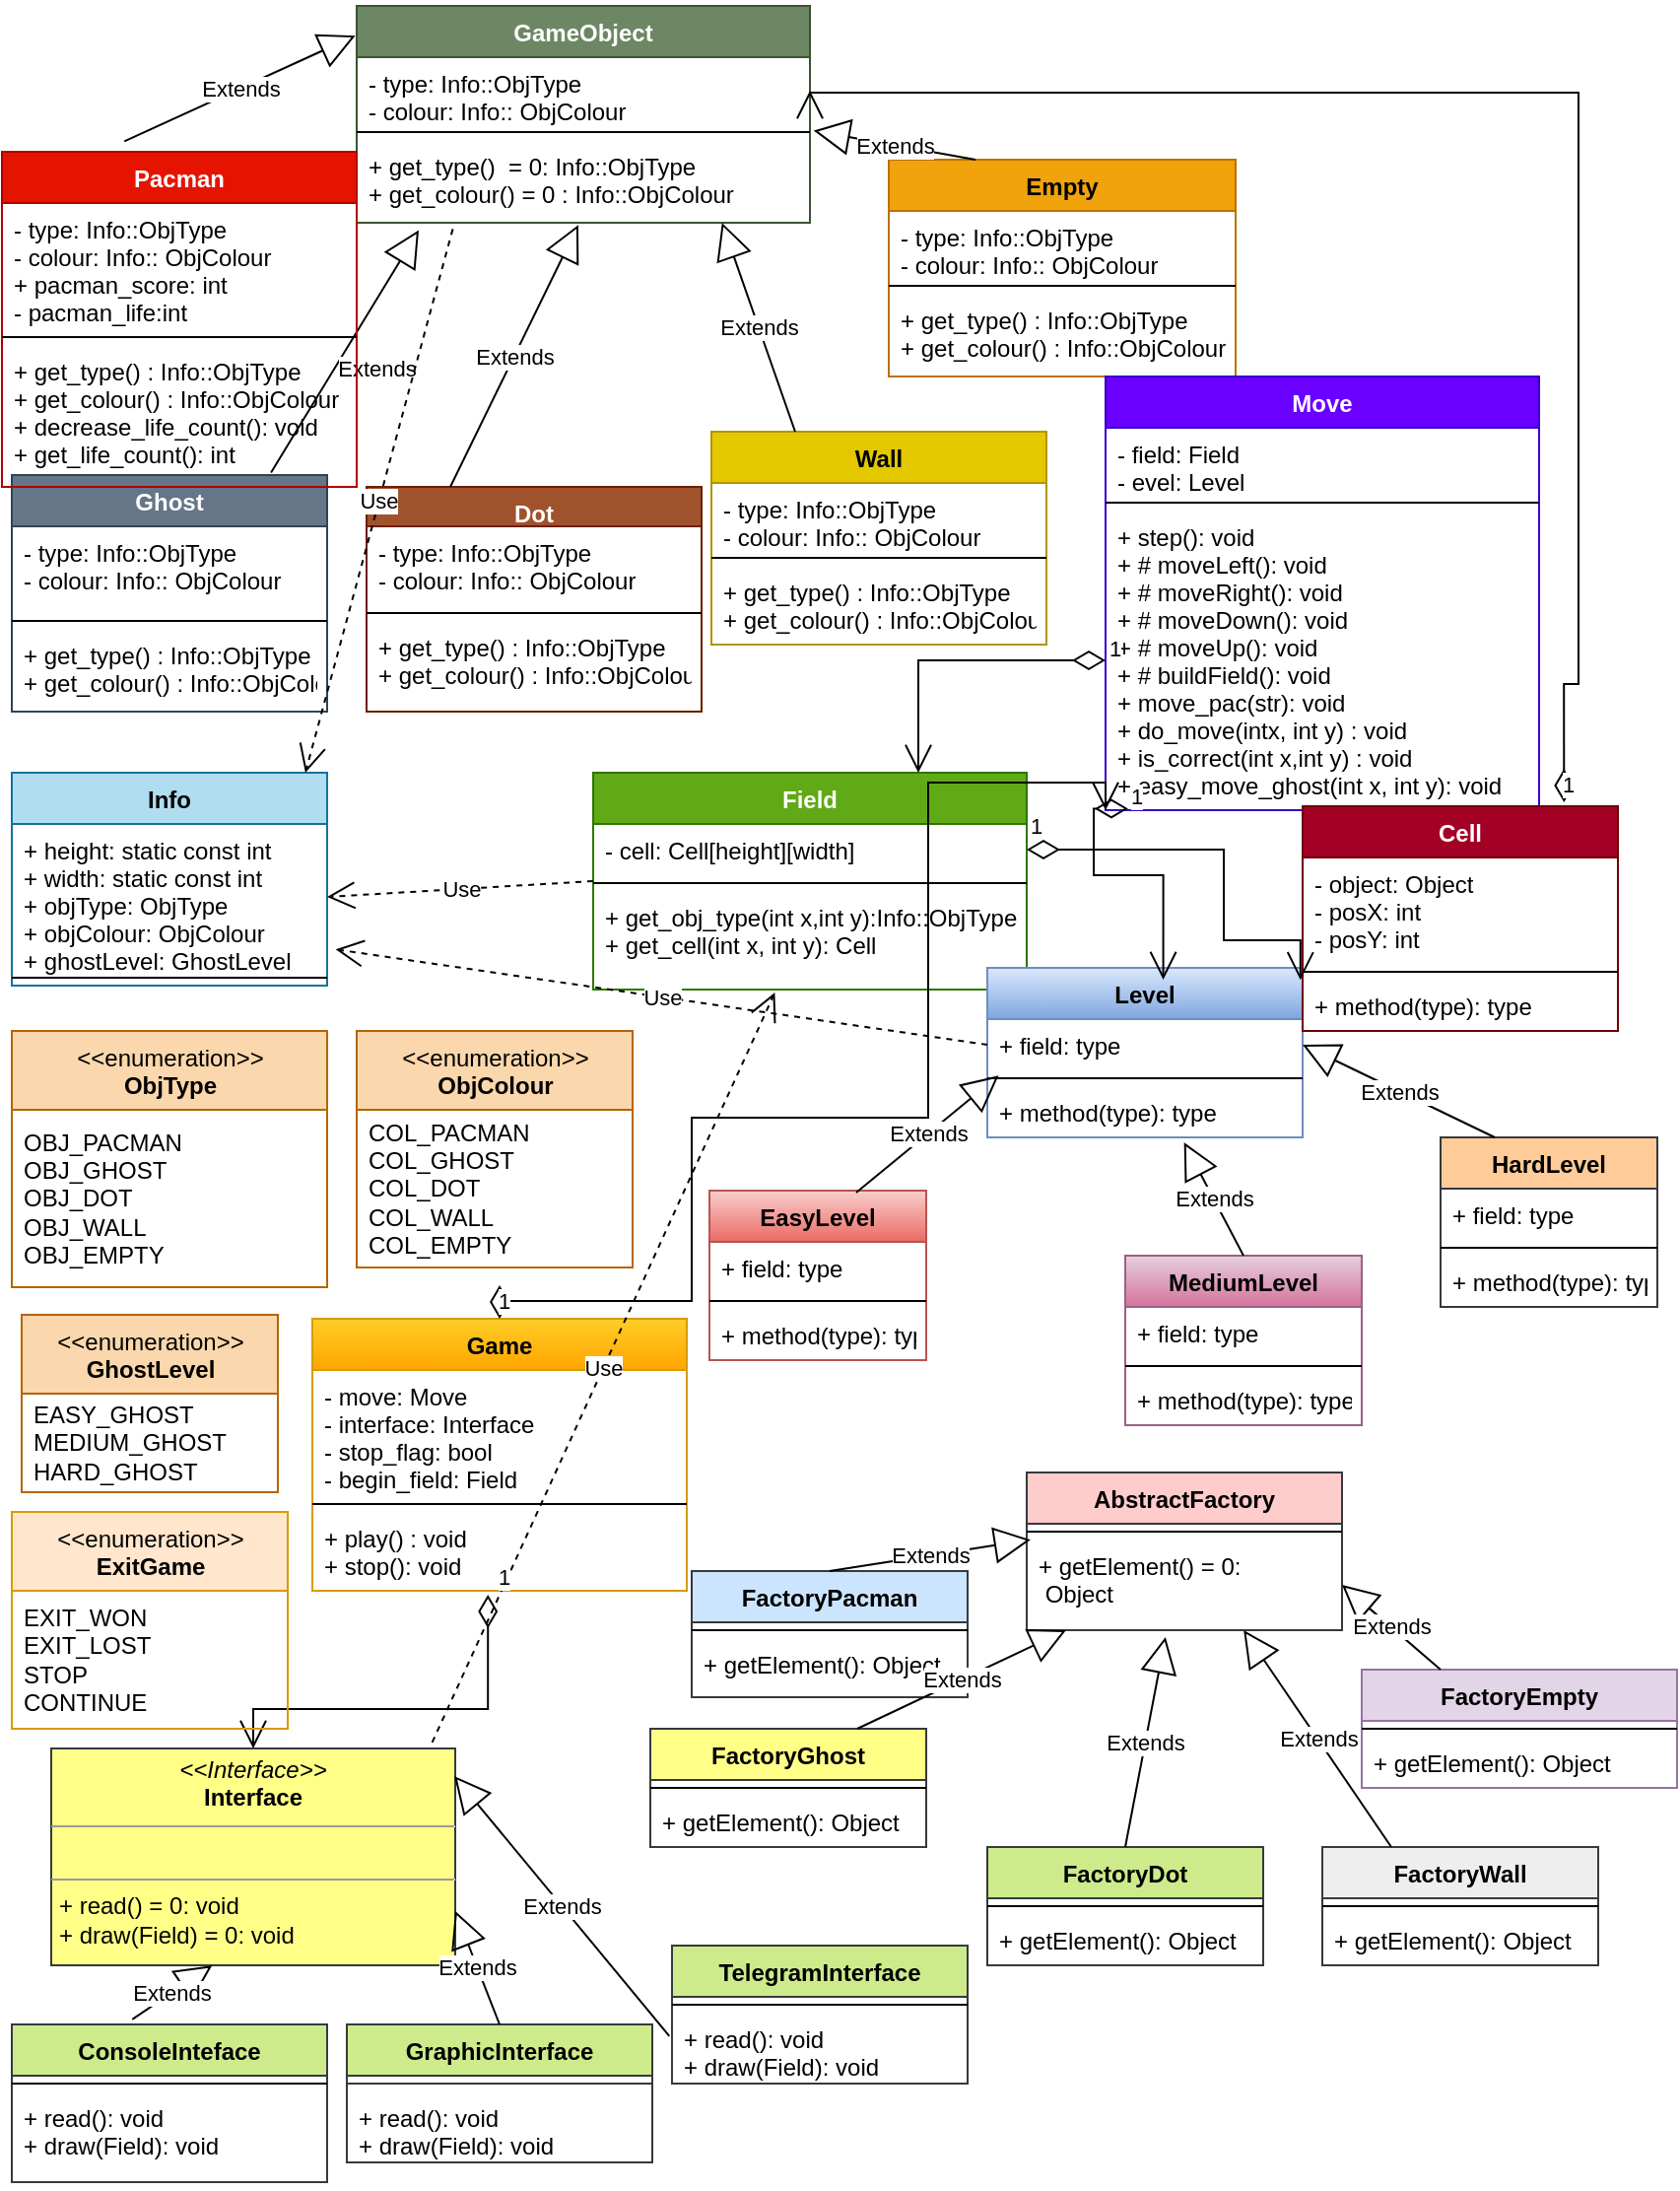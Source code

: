 <mxfile version="17.1.3" type="github">
  <diagram id="C5RBs43oDa-KdzZeNtuy" name="Page-1">
    <mxGraphModel dx="1153" dy="608" grid="1" gridSize="10" guides="1" tooltips="1" connect="1" arrows="1" fold="1" page="1" pageScale="1" pageWidth="827" pageHeight="1169" math="0" shadow="0">
      <root>
        <mxCell id="WIyWlLk6GJQsqaUBKTNV-0" />
        <mxCell id="WIyWlLk6GJQsqaUBKTNV-1" parent="WIyWlLk6GJQsqaUBKTNV-0" />
        <mxCell id="kcvEA24CebEOUI8K_3z3-49" value="GameObject" style="swimlane;fontStyle=1;align=center;verticalAlign=top;childLayout=stackLayout;horizontal=1;startSize=26;horizontalStack=0;resizeParent=1;resizeParentMax=0;resizeLast=0;collapsible=1;marginBottom=0;fillColor=#6d8764;fontColor=#ffffff;strokeColor=#3A5431;" vertex="1" parent="WIyWlLk6GJQsqaUBKTNV-1">
          <mxGeometry x="190" y="36" width="230" height="110" as="geometry" />
        </mxCell>
        <mxCell id="kcvEA24CebEOUI8K_3z3-50" value="- type: Info::ObjType&#xa;- colour: Info:: ObjColour" style="text;strokeColor=none;fillColor=none;align=left;verticalAlign=top;spacingLeft=4;spacingRight=4;overflow=hidden;rotatable=0;points=[[0,0.5],[1,0.5]];portConstraint=eastwest;" vertex="1" parent="kcvEA24CebEOUI8K_3z3-49">
          <mxGeometry y="26" width="230" height="34" as="geometry" />
        </mxCell>
        <mxCell id="kcvEA24CebEOUI8K_3z3-51" value="" style="line;strokeWidth=1;fillColor=none;align=left;verticalAlign=middle;spacingTop=-1;spacingLeft=3;spacingRight=3;rotatable=0;labelPosition=right;points=[];portConstraint=eastwest;" vertex="1" parent="kcvEA24CebEOUI8K_3z3-49">
          <mxGeometry y="60" width="230" height="8" as="geometry" />
        </mxCell>
        <mxCell id="kcvEA24CebEOUI8K_3z3-52" value="+ get_type()  = 0: Info::ObjType&#xa;+ get_colour() = 0 : Info::ObjColour" style="text;strokeColor=none;fillColor=none;align=left;verticalAlign=top;spacingLeft=4;spacingRight=4;overflow=hidden;rotatable=0;points=[[0,0.5],[1,0.5]];portConstraint=eastwest;" vertex="1" parent="kcvEA24CebEOUI8K_3z3-49">
          <mxGeometry y="68" width="230" height="42" as="geometry" />
        </mxCell>
        <mxCell id="kcvEA24CebEOUI8K_3z3-53" value="Ghost" style="swimlane;fontStyle=1;align=center;verticalAlign=top;childLayout=stackLayout;horizontal=1;startSize=26;horizontalStack=0;resizeParent=1;resizeParentMax=0;resizeLast=0;collapsible=1;marginBottom=0;fillColor=#647687;fontColor=#ffffff;strokeColor=#314354;" vertex="1" parent="WIyWlLk6GJQsqaUBKTNV-1">
          <mxGeometry x="15" y="274" width="160" height="120" as="geometry" />
        </mxCell>
        <mxCell id="kcvEA24CebEOUI8K_3z3-54" value="- type: Info::ObjType&#xa;- colour: Info:: ObjColour" style="text;strokeColor=none;fillColor=none;align=left;verticalAlign=top;spacingLeft=4;spacingRight=4;overflow=hidden;rotatable=0;points=[[0,0.5],[1,0.5]];portConstraint=eastwest;" vertex="1" parent="kcvEA24CebEOUI8K_3z3-53">
          <mxGeometry y="26" width="160" height="44" as="geometry" />
        </mxCell>
        <mxCell id="kcvEA24CebEOUI8K_3z3-55" value="" style="line;strokeWidth=1;fillColor=none;align=left;verticalAlign=middle;spacingTop=-1;spacingLeft=3;spacingRight=3;rotatable=0;labelPosition=right;points=[];portConstraint=eastwest;" vertex="1" parent="kcvEA24CebEOUI8K_3z3-53">
          <mxGeometry y="70" width="160" height="8" as="geometry" />
        </mxCell>
        <mxCell id="kcvEA24CebEOUI8K_3z3-56" value="+ get_type() : Info::ObjType&#xa;+ get_colour() : Info::ObjColour" style="text;strokeColor=none;fillColor=none;align=left;verticalAlign=top;spacingLeft=4;spacingRight=4;overflow=hidden;rotatable=0;points=[[0,0.5],[1,0.5]];portConstraint=eastwest;" vertex="1" parent="kcvEA24CebEOUI8K_3z3-53">
          <mxGeometry y="78" width="160" height="42" as="geometry" />
        </mxCell>
        <mxCell id="kcvEA24CebEOUI8K_3z3-57" value="Dot" style="swimlane;fontStyle=1;align=center;verticalAlign=top;childLayout=stackLayout;horizontal=1;startSize=20;horizontalStack=0;resizeParent=1;resizeParentMax=0;resizeLast=0;collapsible=1;marginBottom=0;fillColor=#a0522d;fontColor=#ffffff;strokeColor=#6D1F00;" vertex="1" parent="WIyWlLk6GJQsqaUBKTNV-1">
          <mxGeometry x="195" y="280" width="170" height="114" as="geometry" />
        </mxCell>
        <mxCell id="kcvEA24CebEOUI8K_3z3-58" value="- type: Info::ObjType&#xa;- colour: Info:: ObjColour" style="text;strokeColor=none;fillColor=none;align=left;verticalAlign=top;spacingLeft=4;spacingRight=4;overflow=hidden;rotatable=0;points=[[0,0.5],[1,0.5]];portConstraint=eastwest;" vertex="1" parent="kcvEA24CebEOUI8K_3z3-57">
          <mxGeometry y="20" width="170" height="40" as="geometry" />
        </mxCell>
        <mxCell id="kcvEA24CebEOUI8K_3z3-59" value="" style="line;strokeWidth=1;fillColor=none;align=left;verticalAlign=middle;spacingTop=-1;spacingLeft=3;spacingRight=3;rotatable=0;labelPosition=right;points=[];portConstraint=eastwest;" vertex="1" parent="kcvEA24CebEOUI8K_3z3-57">
          <mxGeometry y="60" width="170" height="8" as="geometry" />
        </mxCell>
        <mxCell id="kcvEA24CebEOUI8K_3z3-60" value="+ get_type() : Info::ObjType&#xa;+ get_colour() : Info::ObjColour" style="text;strokeColor=none;fillColor=none;align=left;verticalAlign=top;spacingLeft=4;spacingRight=4;overflow=hidden;rotatable=0;points=[[0,0.5],[1,0.5]];portConstraint=eastwest;" vertex="1" parent="kcvEA24CebEOUI8K_3z3-57">
          <mxGeometry y="68" width="170" height="46" as="geometry" />
        </mxCell>
        <mxCell id="kcvEA24CebEOUI8K_3z3-61" value="Wall" style="swimlane;fontStyle=1;align=center;verticalAlign=top;childLayout=stackLayout;horizontal=1;startSize=26;horizontalStack=0;resizeParent=1;resizeParentMax=0;resizeLast=0;collapsible=1;marginBottom=0;fillColor=#e3c800;fontColor=#000000;strokeColor=#B09500;" vertex="1" parent="WIyWlLk6GJQsqaUBKTNV-1">
          <mxGeometry x="370" y="252" width="170" height="108" as="geometry" />
        </mxCell>
        <mxCell id="kcvEA24CebEOUI8K_3z3-62" value="- type: Info::ObjType&#xa;- colour: Info:: ObjColour" style="text;strokeColor=none;fillColor=none;align=left;verticalAlign=top;spacingLeft=4;spacingRight=4;overflow=hidden;rotatable=0;points=[[0,0.5],[1,0.5]];portConstraint=eastwest;" vertex="1" parent="kcvEA24CebEOUI8K_3z3-61">
          <mxGeometry y="26" width="170" height="34" as="geometry" />
        </mxCell>
        <mxCell id="kcvEA24CebEOUI8K_3z3-63" value="" style="line;strokeWidth=1;fillColor=none;align=left;verticalAlign=middle;spacingTop=-1;spacingLeft=3;spacingRight=3;rotatable=0;labelPosition=right;points=[];portConstraint=eastwest;" vertex="1" parent="kcvEA24CebEOUI8K_3z3-61">
          <mxGeometry y="60" width="170" height="8" as="geometry" />
        </mxCell>
        <mxCell id="kcvEA24CebEOUI8K_3z3-64" value="+ get_type() : Info::ObjType&#xa;+ get_colour() : Info::ObjColour" style="text;strokeColor=none;fillColor=none;align=left;verticalAlign=top;spacingLeft=4;spacingRight=4;overflow=hidden;rotatable=0;points=[[0,0.5],[1,0.5]];portConstraint=eastwest;" vertex="1" parent="kcvEA24CebEOUI8K_3z3-61">
          <mxGeometry y="68" width="170" height="40" as="geometry" />
        </mxCell>
        <mxCell id="kcvEA24CebEOUI8K_3z3-65" value="Empty" style="swimlane;fontStyle=1;align=center;verticalAlign=top;childLayout=stackLayout;horizontal=1;startSize=26;horizontalStack=0;resizeParent=1;resizeParentMax=0;resizeLast=0;collapsible=1;marginBottom=0;fillColor=#f0a30a;fontColor=#000000;strokeColor=#BD7000;" vertex="1" parent="WIyWlLk6GJQsqaUBKTNV-1">
          <mxGeometry x="460" y="114" width="176" height="110" as="geometry" />
        </mxCell>
        <mxCell id="kcvEA24CebEOUI8K_3z3-66" value="- type: Info::ObjType&#xa;- colour: Info:: ObjColour" style="text;strokeColor=none;fillColor=none;align=left;verticalAlign=top;spacingLeft=4;spacingRight=4;overflow=hidden;rotatable=0;points=[[0,0.5],[1,0.5]];portConstraint=eastwest;" vertex="1" parent="kcvEA24CebEOUI8K_3z3-65">
          <mxGeometry y="26" width="176" height="34" as="geometry" />
        </mxCell>
        <mxCell id="kcvEA24CebEOUI8K_3z3-67" value="" style="line;strokeWidth=1;fillColor=none;align=left;verticalAlign=middle;spacingTop=-1;spacingLeft=3;spacingRight=3;rotatable=0;labelPosition=right;points=[];portConstraint=eastwest;" vertex="1" parent="kcvEA24CebEOUI8K_3z3-65">
          <mxGeometry y="60" width="176" height="8" as="geometry" />
        </mxCell>
        <mxCell id="kcvEA24CebEOUI8K_3z3-68" value="+ get_type() : Info::ObjType&#xa;+ get_colour() : Info::ObjColour" style="text;strokeColor=none;fillColor=none;align=left;verticalAlign=top;spacingLeft=4;spacingRight=4;overflow=hidden;rotatable=0;points=[[0,0.5],[1,0.5]];portConstraint=eastwest;" vertex="1" parent="kcvEA24CebEOUI8K_3z3-65">
          <mxGeometry y="68" width="176" height="42" as="geometry" />
        </mxCell>
        <mxCell id="kcvEA24CebEOUI8K_3z3-73" value="Game" style="swimlane;fontStyle=1;align=center;verticalAlign=top;childLayout=stackLayout;horizontal=1;startSize=26;horizontalStack=0;resizeParent=1;resizeParentMax=0;resizeLast=0;collapsible=1;marginBottom=0;fillColor=#ffcd28;gradientColor=#ffa500;strokeColor=#d79b00;" vertex="1" parent="WIyWlLk6GJQsqaUBKTNV-1">
          <mxGeometry x="167.5" y="702" width="190" height="138" as="geometry" />
        </mxCell>
        <mxCell id="kcvEA24CebEOUI8K_3z3-74" value="- move: Move&#xa;- interface: Interface&#xa;- stop_flag: bool&#xa;- begin_field: Field" style="text;strokeColor=none;fillColor=none;align=left;verticalAlign=top;spacingLeft=4;spacingRight=4;overflow=hidden;rotatable=0;points=[[0,0.5],[1,0.5]];portConstraint=eastwest;" vertex="1" parent="kcvEA24CebEOUI8K_3z3-73">
          <mxGeometry y="26" width="190" height="64" as="geometry" />
        </mxCell>
        <mxCell id="kcvEA24CebEOUI8K_3z3-75" value="" style="line;strokeWidth=1;fillColor=none;align=left;verticalAlign=middle;spacingTop=-1;spacingLeft=3;spacingRight=3;rotatable=0;labelPosition=right;points=[];portConstraint=eastwest;" vertex="1" parent="kcvEA24CebEOUI8K_3z3-73">
          <mxGeometry y="90" width="190" height="8" as="geometry" />
        </mxCell>
        <mxCell id="kcvEA24CebEOUI8K_3z3-76" value="+ play() : void&#xa;+ stop(): void" style="text;strokeColor=none;fillColor=none;align=left;verticalAlign=top;spacingLeft=4;spacingRight=4;overflow=hidden;rotatable=0;points=[[0,0.5],[1,0.5]];portConstraint=eastwest;" vertex="1" parent="kcvEA24CebEOUI8K_3z3-73">
          <mxGeometry y="98" width="190" height="40" as="geometry" />
        </mxCell>
        <mxCell id="kcvEA24CebEOUI8K_3z3-77" value="Move" style="swimlane;fontStyle=1;align=center;verticalAlign=top;childLayout=stackLayout;horizontal=1;startSize=26;horizontalStack=0;resizeParent=1;resizeParentMax=0;resizeLast=0;collapsible=1;marginBottom=0;fillColor=#6a00ff;fontColor=#ffffff;strokeColor=#3700CC;" vertex="1" parent="WIyWlLk6GJQsqaUBKTNV-1">
          <mxGeometry x="570" y="224" width="220" height="220" as="geometry" />
        </mxCell>
        <mxCell id="kcvEA24CebEOUI8K_3z3-78" value="- field: Field&#xa;- evel: Level" style="text;strokeColor=none;fillColor=none;align=left;verticalAlign=top;spacingLeft=4;spacingRight=4;overflow=hidden;rotatable=0;points=[[0,0.5],[1,0.5]];portConstraint=eastwest;" vertex="1" parent="kcvEA24CebEOUI8K_3z3-77">
          <mxGeometry y="26" width="220" height="34" as="geometry" />
        </mxCell>
        <mxCell id="kcvEA24CebEOUI8K_3z3-79" value="" style="line;strokeWidth=1;fillColor=none;align=left;verticalAlign=middle;spacingTop=-1;spacingLeft=3;spacingRight=3;rotatable=0;labelPosition=right;points=[];portConstraint=eastwest;" vertex="1" parent="kcvEA24CebEOUI8K_3z3-77">
          <mxGeometry y="60" width="220" height="8" as="geometry" />
        </mxCell>
        <mxCell id="kcvEA24CebEOUI8K_3z3-80" value="+ step(): void&#xa;+ # moveLeft(): void&#xa;+ # moveRight(): void&#xa;+ # moveDown(): void&#xa;+ # moveUp(): void&#xa;+ # buildField(): void&#xa;+ move_pac(str): void&#xa;+ do_move(intx, int y) : void&#xa;+ is_correct(int x,int y) : void&#xa;+ easy_move_ghost(int x, int y): void" style="text;strokeColor=none;fillColor=none;align=left;verticalAlign=top;spacingLeft=4;spacingRight=4;overflow=hidden;rotatable=0;points=[[0,0.5],[1,0.5]];portConstraint=eastwest;" vertex="1" parent="kcvEA24CebEOUI8K_3z3-77">
          <mxGeometry y="68" width="220" height="152" as="geometry" />
        </mxCell>
        <mxCell id="kcvEA24CebEOUI8K_3z3-81" value="Field" style="swimlane;fontStyle=1;align=center;verticalAlign=top;childLayout=stackLayout;horizontal=1;startSize=26;horizontalStack=0;resizeParent=1;resizeParentMax=0;resizeLast=0;collapsible=1;marginBottom=0;fillColor=#60a917;strokeColor=#2D7600;fontColor=#ffffff;" vertex="1" parent="WIyWlLk6GJQsqaUBKTNV-1">
          <mxGeometry x="310" y="425" width="220" height="110" as="geometry" />
        </mxCell>
        <mxCell id="kcvEA24CebEOUI8K_3z3-82" value="- cell: Cell[height][width]" style="text;strokeColor=none;fillColor=none;align=left;verticalAlign=top;spacingLeft=4;spacingRight=4;overflow=hidden;rotatable=0;points=[[0,0.5],[1,0.5]];portConstraint=eastwest;" vertex="1" parent="kcvEA24CebEOUI8K_3z3-81">
          <mxGeometry y="26" width="220" height="26" as="geometry" />
        </mxCell>
        <mxCell id="kcvEA24CebEOUI8K_3z3-83" value="" style="line;strokeWidth=1;fillColor=none;align=left;verticalAlign=middle;spacingTop=-1;spacingLeft=3;spacingRight=3;rotatable=0;labelPosition=right;points=[];portConstraint=eastwest;" vertex="1" parent="kcvEA24CebEOUI8K_3z3-81">
          <mxGeometry y="52" width="220" height="8" as="geometry" />
        </mxCell>
        <mxCell id="kcvEA24CebEOUI8K_3z3-84" value="+ get_obj_type(int x,int y):Info::ObjType&#xa;+ get_cell(int x, int y): Cell" style="text;strokeColor=none;fillColor=none;align=left;verticalAlign=top;spacingLeft=4;spacingRight=4;overflow=hidden;rotatable=0;points=[[0,0.5],[1,0.5]];portConstraint=eastwest;" vertex="1" parent="kcvEA24CebEOUI8K_3z3-81">
          <mxGeometry y="60" width="220" height="50" as="geometry" />
        </mxCell>
        <mxCell id="kcvEA24CebEOUI8K_3z3-85" value="Level" style="swimlane;fontStyle=1;align=center;verticalAlign=top;childLayout=stackLayout;horizontal=1;startSize=26;horizontalStack=0;resizeParent=1;resizeParentMax=0;resizeLast=0;collapsible=1;marginBottom=0;fillColor=#dae8fc;gradientColor=#7ea6e0;strokeColor=#6c8ebf;" vertex="1" parent="WIyWlLk6GJQsqaUBKTNV-1">
          <mxGeometry x="510" y="524" width="160" height="86" as="geometry" />
        </mxCell>
        <mxCell id="kcvEA24CebEOUI8K_3z3-86" value="+ field: type" style="text;strokeColor=none;fillColor=none;align=left;verticalAlign=top;spacingLeft=4;spacingRight=4;overflow=hidden;rotatable=0;points=[[0,0.5],[1,0.5]];portConstraint=eastwest;" vertex="1" parent="kcvEA24CebEOUI8K_3z3-85">
          <mxGeometry y="26" width="160" height="26" as="geometry" />
        </mxCell>
        <mxCell id="kcvEA24CebEOUI8K_3z3-87" value="" style="line;strokeWidth=1;fillColor=none;align=left;verticalAlign=middle;spacingTop=-1;spacingLeft=3;spacingRight=3;rotatable=0;labelPosition=right;points=[];portConstraint=eastwest;" vertex="1" parent="kcvEA24CebEOUI8K_3z3-85">
          <mxGeometry y="52" width="160" height="8" as="geometry" />
        </mxCell>
        <mxCell id="kcvEA24CebEOUI8K_3z3-88" value="+ method(type): type" style="text;strokeColor=none;fillColor=none;align=left;verticalAlign=top;spacingLeft=4;spacingRight=4;overflow=hidden;rotatable=0;points=[[0,0.5],[1,0.5]];portConstraint=eastwest;" vertex="1" parent="kcvEA24CebEOUI8K_3z3-85">
          <mxGeometry y="60" width="160" height="26" as="geometry" />
        </mxCell>
        <mxCell id="kcvEA24CebEOUI8K_3z3-89" value="Cell" style="swimlane;fontStyle=1;align=center;verticalAlign=top;childLayout=stackLayout;horizontal=1;startSize=26;horizontalStack=0;resizeParent=1;resizeParentMax=0;resizeLast=0;collapsible=1;marginBottom=0;fillColor=#a20025;fontColor=#ffffff;strokeColor=#6F0000;" vertex="1" parent="WIyWlLk6GJQsqaUBKTNV-1">
          <mxGeometry x="670" y="442" width="160" height="114" as="geometry" />
        </mxCell>
        <mxCell id="kcvEA24CebEOUI8K_3z3-90" value="- object: Object&#xa;- posX: int&#xa;- posY: int" style="text;strokeColor=none;fillColor=none;align=left;verticalAlign=top;spacingLeft=4;spacingRight=4;overflow=hidden;rotatable=0;points=[[0,0.5],[1,0.5]];portConstraint=eastwest;" vertex="1" parent="kcvEA24CebEOUI8K_3z3-89">
          <mxGeometry y="26" width="160" height="54" as="geometry" />
        </mxCell>
        <mxCell id="kcvEA24CebEOUI8K_3z3-91" value="" style="line;strokeWidth=1;fillColor=none;align=left;verticalAlign=middle;spacingTop=-1;spacingLeft=3;spacingRight=3;rotatable=0;labelPosition=right;points=[];portConstraint=eastwest;" vertex="1" parent="kcvEA24CebEOUI8K_3z3-89">
          <mxGeometry y="80" width="160" height="8" as="geometry" />
        </mxCell>
        <mxCell id="kcvEA24CebEOUI8K_3z3-92" value="+ method(type): type" style="text;strokeColor=none;fillColor=none;align=left;verticalAlign=top;spacingLeft=4;spacingRight=4;overflow=hidden;rotatable=0;points=[[0,0.5],[1,0.5]];portConstraint=eastwest;" vertex="1" parent="kcvEA24CebEOUI8K_3z3-89">
          <mxGeometry y="88" width="160" height="26" as="geometry" />
        </mxCell>
        <mxCell id="kcvEA24CebEOUI8K_3z3-97" value="ConsoleInteface" style="swimlane;fontStyle=1;align=center;verticalAlign=top;childLayout=stackLayout;horizontal=1;startSize=26;horizontalStack=0;resizeParent=1;resizeParentMax=0;resizeLast=0;collapsible=1;marginBottom=0;fillColor=#cdeb8b;strokeColor=#36393d;" vertex="1" parent="WIyWlLk6GJQsqaUBKTNV-1">
          <mxGeometry x="15" y="1060" width="160" height="80" as="geometry" />
        </mxCell>
        <mxCell id="kcvEA24CebEOUI8K_3z3-99" value="" style="line;strokeWidth=1;fillColor=none;align=left;verticalAlign=middle;spacingTop=-1;spacingLeft=3;spacingRight=3;rotatable=0;labelPosition=right;points=[];portConstraint=eastwest;" vertex="1" parent="kcvEA24CebEOUI8K_3z3-97">
          <mxGeometry y="26" width="160" height="8" as="geometry" />
        </mxCell>
        <mxCell id="kcvEA24CebEOUI8K_3z3-100" value="+ read(): void&#xa;+ draw(Field): void" style="text;strokeColor=none;fillColor=none;align=left;verticalAlign=top;spacingLeft=4;spacingRight=4;overflow=hidden;rotatable=0;points=[[0,0.5],[1,0.5]];portConstraint=eastwest;" vertex="1" parent="kcvEA24CebEOUI8K_3z3-97">
          <mxGeometry y="34" width="160" height="46" as="geometry" />
        </mxCell>
        <mxCell id="kcvEA24CebEOUI8K_3z3-101" value="GraphicInterface" style="swimlane;fontStyle=1;align=center;verticalAlign=top;childLayout=stackLayout;horizontal=1;startSize=26;horizontalStack=0;resizeParent=1;resizeParentMax=0;resizeLast=0;collapsible=1;marginBottom=0;fillColor=#cdeb8b;strokeColor=#36393d;" vertex="1" parent="WIyWlLk6GJQsqaUBKTNV-1">
          <mxGeometry x="185" y="1060" width="155" height="70" as="geometry" />
        </mxCell>
        <mxCell id="kcvEA24CebEOUI8K_3z3-103" value="" style="line;strokeWidth=1;fillColor=#cdeb8b;align=left;verticalAlign=middle;spacingTop=-1;spacingLeft=3;spacingRight=3;rotatable=0;labelPosition=right;points=[];portConstraint=eastwest;strokeColor=#36393d;" vertex="1" parent="kcvEA24CebEOUI8K_3z3-101">
          <mxGeometry y="26" width="155" height="8" as="geometry" />
        </mxCell>
        <mxCell id="kcvEA24CebEOUI8K_3z3-104" value="+ read(): void&#xa;+ draw(Field): void" style="text;strokeColor=none;fillColor=none;align=left;verticalAlign=top;spacingLeft=4;spacingRight=4;overflow=hidden;rotatable=0;points=[[0,0.5],[1,0.5]];portConstraint=eastwest;" vertex="1" parent="kcvEA24CebEOUI8K_3z3-101">
          <mxGeometry y="34" width="155" height="36" as="geometry" />
        </mxCell>
        <mxCell id="kcvEA24CebEOUI8K_3z3-105" value="TelegramInterface&#xa;" style="swimlane;fontStyle=1;align=center;verticalAlign=top;childLayout=stackLayout;horizontal=1;startSize=26;horizontalStack=0;resizeParent=1;resizeParentMax=0;resizeLast=0;collapsible=1;marginBottom=0;fillColor=#cdeb8b;strokeColor=#36393d;" vertex="1" parent="WIyWlLk6GJQsqaUBKTNV-1">
          <mxGeometry x="350" y="1020" width="150" height="70" as="geometry" />
        </mxCell>
        <mxCell id="kcvEA24CebEOUI8K_3z3-107" value="" style="line;strokeWidth=1;fillColor=none;align=left;verticalAlign=middle;spacingTop=-1;spacingLeft=3;spacingRight=3;rotatable=0;labelPosition=right;points=[];portConstraint=eastwest;" vertex="1" parent="kcvEA24CebEOUI8K_3z3-105">
          <mxGeometry y="26" width="150" height="8" as="geometry" />
        </mxCell>
        <mxCell id="kcvEA24CebEOUI8K_3z3-108" value="+ read(): void&#xa;+ draw(Field): void" style="text;strokeColor=none;fillColor=none;align=left;verticalAlign=top;spacingLeft=4;spacingRight=4;overflow=hidden;rotatable=0;points=[[0,0.5],[1,0.5]];portConstraint=eastwest;" vertex="1" parent="kcvEA24CebEOUI8K_3z3-105">
          <mxGeometry y="34" width="150" height="36" as="geometry" />
        </mxCell>
        <mxCell id="kcvEA24CebEOUI8K_3z3-109" value="Info&#xa;" style="swimlane;fontStyle=1;align=center;verticalAlign=top;childLayout=stackLayout;horizontal=1;startSize=26;horizontalStack=0;resizeParent=1;resizeParentMax=0;resizeLast=0;collapsible=1;marginBottom=0;fillColor=#b1ddf0;strokeColor=#10739e;" vertex="1" parent="WIyWlLk6GJQsqaUBKTNV-1">
          <mxGeometry x="15" y="425" width="160" height="108" as="geometry" />
        </mxCell>
        <mxCell id="kcvEA24CebEOUI8K_3z3-110" value="+ height: static const int&#xa;+ width: static const int&#xa;+ objType: ObjType&#xa;+ objColour: ObjColour&#xa;+ ghostLevel: GhostLevel" style="text;strokeColor=none;fillColor=none;align=left;verticalAlign=top;spacingLeft=4;spacingRight=4;overflow=hidden;rotatable=0;points=[[0,0.5],[1,0.5]];portConstraint=eastwest;" vertex="1" parent="kcvEA24CebEOUI8K_3z3-109">
          <mxGeometry y="26" width="160" height="74" as="geometry" />
        </mxCell>
        <mxCell id="kcvEA24CebEOUI8K_3z3-111" value="" style="line;strokeWidth=1;fillColor=none;align=left;verticalAlign=middle;spacingTop=-1;spacingLeft=3;spacingRight=3;rotatable=0;labelPosition=right;points=[];portConstraint=eastwest;" vertex="1" parent="kcvEA24CebEOUI8K_3z3-109">
          <mxGeometry y="100" width="160" height="8" as="geometry" />
        </mxCell>
        <mxCell id="kcvEA24CebEOUI8K_3z3-113" value="AbstractFactory" style="swimlane;fontStyle=1;align=center;verticalAlign=top;childLayout=stackLayout;horizontal=1;startSize=26;horizontalStack=0;resizeParent=1;resizeParentMax=0;resizeLast=0;collapsible=1;marginBottom=0;fillColor=#ffcccc;strokeColor=#36393d;" vertex="1" parent="WIyWlLk6GJQsqaUBKTNV-1">
          <mxGeometry x="530" y="780" width="160" height="80" as="geometry" />
        </mxCell>
        <mxCell id="kcvEA24CebEOUI8K_3z3-115" value="" style="line;strokeWidth=1;fillColor=none;align=left;verticalAlign=middle;spacingTop=-1;spacingLeft=3;spacingRight=3;rotatable=0;labelPosition=right;points=[];portConstraint=eastwest;" vertex="1" parent="kcvEA24CebEOUI8K_3z3-113">
          <mxGeometry y="26" width="160" height="8" as="geometry" />
        </mxCell>
        <mxCell id="kcvEA24CebEOUI8K_3z3-116" value="+ getElement() = 0:&#xa; Object" style="text;strokeColor=none;fillColor=none;align=left;verticalAlign=top;spacingLeft=4;spacingRight=4;overflow=hidden;rotatable=0;points=[[0,0.5],[1,0.5]];portConstraint=eastwest;" vertex="1" parent="kcvEA24CebEOUI8K_3z3-113">
          <mxGeometry y="34" width="160" height="46" as="geometry" />
        </mxCell>
        <mxCell id="kcvEA24CebEOUI8K_3z3-117" value="FactoryPacman" style="swimlane;fontStyle=1;align=center;verticalAlign=top;childLayout=stackLayout;horizontal=1;startSize=26;horizontalStack=0;resizeParent=1;resizeParentMax=0;resizeLast=0;collapsible=1;marginBottom=0;fillColor=#cce5ff;strokeColor=#36393d;" vertex="1" parent="WIyWlLk6GJQsqaUBKTNV-1">
          <mxGeometry x="360" y="830" width="140" height="64" as="geometry" />
        </mxCell>
        <mxCell id="kcvEA24CebEOUI8K_3z3-119" value="" style="line;strokeWidth=1;fillColor=none;align=left;verticalAlign=middle;spacingTop=-1;spacingLeft=3;spacingRight=3;rotatable=0;labelPosition=right;points=[];portConstraint=eastwest;" vertex="1" parent="kcvEA24CebEOUI8K_3z3-117">
          <mxGeometry y="26" width="140" height="8" as="geometry" />
        </mxCell>
        <mxCell id="kcvEA24CebEOUI8K_3z3-120" value="+ getElement(): Object" style="text;strokeColor=none;fillColor=none;align=left;verticalAlign=top;spacingLeft=4;spacingRight=4;overflow=hidden;rotatable=0;points=[[0,0.5],[1,0.5]];portConstraint=eastwest;" vertex="1" parent="kcvEA24CebEOUI8K_3z3-117">
          <mxGeometry y="34" width="140" height="30" as="geometry" />
        </mxCell>
        <mxCell id="kcvEA24CebEOUI8K_3z3-121" value="FactoryGhost" style="swimlane;fontStyle=1;align=center;verticalAlign=top;childLayout=stackLayout;horizontal=1;startSize=26;horizontalStack=0;resizeParent=1;resizeParentMax=0;resizeLast=0;collapsible=1;marginBottom=0;fillColor=#ffff88;strokeColor=#36393d;" vertex="1" parent="WIyWlLk6GJQsqaUBKTNV-1">
          <mxGeometry x="339" y="910" width="140" height="60" as="geometry" />
        </mxCell>
        <mxCell id="kcvEA24CebEOUI8K_3z3-123" value="" style="line;strokeWidth=1;fillColor=none;align=left;verticalAlign=middle;spacingTop=-1;spacingLeft=3;spacingRight=3;rotatable=0;labelPosition=right;points=[];portConstraint=eastwest;" vertex="1" parent="kcvEA24CebEOUI8K_3z3-121">
          <mxGeometry y="26" width="140" height="8" as="geometry" />
        </mxCell>
        <mxCell id="kcvEA24CebEOUI8K_3z3-124" value="+ getElement(): Object" style="text;strokeColor=none;fillColor=none;align=left;verticalAlign=top;spacingLeft=4;spacingRight=4;overflow=hidden;rotatable=0;points=[[0,0.5],[1,0.5]];portConstraint=eastwest;" vertex="1" parent="kcvEA24CebEOUI8K_3z3-121">
          <mxGeometry y="34" width="140" height="26" as="geometry" />
        </mxCell>
        <mxCell id="kcvEA24CebEOUI8K_3z3-125" value="FactoryWall" style="swimlane;fontStyle=1;align=center;verticalAlign=top;childLayout=stackLayout;horizontal=1;startSize=26;horizontalStack=0;resizeParent=1;resizeParentMax=0;resizeLast=0;collapsible=1;marginBottom=0;fillColor=#eeeeee;strokeColor=#36393d;" vertex="1" parent="WIyWlLk6GJQsqaUBKTNV-1">
          <mxGeometry x="680" y="970" width="140" height="60" as="geometry" />
        </mxCell>
        <mxCell id="kcvEA24CebEOUI8K_3z3-127" value="" style="line;strokeWidth=1;fillColor=none;align=left;verticalAlign=middle;spacingTop=-1;spacingLeft=3;spacingRight=3;rotatable=0;labelPosition=right;points=[];portConstraint=eastwest;" vertex="1" parent="kcvEA24CebEOUI8K_3z3-125">
          <mxGeometry y="26" width="140" height="8" as="geometry" />
        </mxCell>
        <mxCell id="kcvEA24CebEOUI8K_3z3-128" value="+ getElement(): Object" style="text;strokeColor=none;fillColor=none;align=left;verticalAlign=top;spacingLeft=4;spacingRight=4;overflow=hidden;rotatable=0;points=[[0,0.5],[1,0.5]];portConstraint=eastwest;" vertex="1" parent="kcvEA24CebEOUI8K_3z3-125">
          <mxGeometry y="34" width="140" height="26" as="geometry" />
        </mxCell>
        <mxCell id="kcvEA24CebEOUI8K_3z3-133" value="FactoryDot" style="swimlane;fontStyle=1;align=center;verticalAlign=top;childLayout=stackLayout;horizontal=1;startSize=26;horizontalStack=0;resizeParent=1;resizeParentMax=0;resizeLast=0;collapsible=1;marginBottom=0;fillColor=#cdeb8b;strokeColor=#36393d;" vertex="1" parent="WIyWlLk6GJQsqaUBKTNV-1">
          <mxGeometry x="510" y="970" width="140" height="60" as="geometry" />
        </mxCell>
        <mxCell id="kcvEA24CebEOUI8K_3z3-135" value="" style="line;strokeWidth=1;fillColor=none;align=left;verticalAlign=middle;spacingTop=-1;spacingLeft=3;spacingRight=3;rotatable=0;labelPosition=right;points=[];portConstraint=eastwest;" vertex="1" parent="kcvEA24CebEOUI8K_3z3-133">
          <mxGeometry y="26" width="140" height="8" as="geometry" />
        </mxCell>
        <mxCell id="kcvEA24CebEOUI8K_3z3-136" value="+ getElement(): Object" style="text;strokeColor=none;fillColor=none;align=left;verticalAlign=top;spacingLeft=4;spacingRight=4;overflow=hidden;rotatable=0;points=[[0,0.5],[1,0.5]];portConstraint=eastwest;" vertex="1" parent="kcvEA24CebEOUI8K_3z3-133">
          <mxGeometry y="34" width="140" height="26" as="geometry" />
        </mxCell>
        <mxCell id="kcvEA24CebEOUI8K_3z3-138" value="Extends" style="endArrow=block;endSize=16;endFill=0;html=1;rounded=0;entryX=0.806;entryY=1;entryDx=0;entryDy=0;entryPerimeter=0;exitX=0.25;exitY=0;exitDx=0;exitDy=0;" edge="1" parent="WIyWlLk6GJQsqaUBKTNV-1" source="kcvEA24CebEOUI8K_3z3-61" target="kcvEA24CebEOUI8K_3z3-52">
          <mxGeometry width="160" relative="1" as="geometry">
            <mxPoint x="330" y="260" as="sourcePoint" />
            <mxPoint x="490" y="260" as="targetPoint" />
          </mxGeometry>
        </mxCell>
        <mxCell id="kcvEA24CebEOUI8K_3z3-142" value="Extends" style="endArrow=block;endSize=16;endFill=0;html=1;rounded=0;entryX=0.489;entryY=1.026;entryDx=0;entryDy=0;entryPerimeter=0;exitX=0.25;exitY=0;exitDx=0;exitDy=0;" edge="1" parent="WIyWlLk6GJQsqaUBKTNV-1" source="kcvEA24CebEOUI8K_3z3-57" target="kcvEA24CebEOUI8K_3z3-52">
          <mxGeometry width="160" relative="1" as="geometry">
            <mxPoint x="220" y="252" as="sourcePoint" />
            <mxPoint x="380" y="252" as="targetPoint" />
          </mxGeometry>
        </mxCell>
        <mxCell id="kcvEA24CebEOUI8K_3z3-143" value="Extends" style="endArrow=block;endSize=16;endFill=0;html=1;rounded=0;entryX=1.008;entryY=1.096;entryDx=0;entryDy=0;entryPerimeter=0;exitX=0.25;exitY=0;exitDx=0;exitDy=0;" edge="1" parent="WIyWlLk6GJQsqaUBKTNV-1" source="kcvEA24CebEOUI8K_3z3-65" target="kcvEA24CebEOUI8K_3z3-50">
          <mxGeometry width="160" relative="1" as="geometry">
            <mxPoint x="460" y="71" as="sourcePoint" />
            <mxPoint x="620" y="71" as="targetPoint" />
          </mxGeometry>
        </mxCell>
        <mxCell id="kcvEA24CebEOUI8K_3z3-144" value="Extends" style="endArrow=block;endSize=16;endFill=0;html=1;rounded=0;exitX=0.822;exitY=-0.01;exitDx=0;exitDy=0;exitPerimeter=0;entryX=0.137;entryY=1.09;entryDx=0;entryDy=0;entryPerimeter=0;" edge="1" parent="WIyWlLk6GJQsqaUBKTNV-1" source="kcvEA24CebEOUI8K_3z3-53" target="kcvEA24CebEOUI8K_3z3-52">
          <mxGeometry x="0.012" y="-18" width="160" relative="1" as="geometry">
            <mxPoint x="60" y="169.2" as="sourcePoint" />
            <mxPoint x="210" y="140" as="targetPoint" />
            <mxPoint as="offset" />
          </mxGeometry>
        </mxCell>
        <mxCell id="kcvEA24CebEOUI8K_3z3-145" value="EasyLevel" style="swimlane;fontStyle=1;align=center;verticalAlign=top;childLayout=stackLayout;horizontal=1;startSize=26;horizontalStack=0;resizeParent=1;resizeParentMax=0;resizeLast=0;collapsible=1;marginBottom=0;fillColor=#f8cecc;gradientColor=#ea6b66;strokeColor=#b85450;" vertex="1" parent="WIyWlLk6GJQsqaUBKTNV-1">
          <mxGeometry x="369" y="637" width="110" height="86" as="geometry" />
        </mxCell>
        <mxCell id="kcvEA24CebEOUI8K_3z3-146" value="+ field: type" style="text;strokeColor=none;fillColor=none;align=left;verticalAlign=top;spacingLeft=4;spacingRight=4;overflow=hidden;rotatable=0;points=[[0,0.5],[1,0.5]];portConstraint=eastwest;" vertex="1" parent="kcvEA24CebEOUI8K_3z3-145">
          <mxGeometry y="26" width="110" height="26" as="geometry" />
        </mxCell>
        <mxCell id="kcvEA24CebEOUI8K_3z3-147" value="" style="line;strokeWidth=1;fillColor=none;align=left;verticalAlign=middle;spacingTop=-1;spacingLeft=3;spacingRight=3;rotatable=0;labelPosition=right;points=[];portConstraint=eastwest;" vertex="1" parent="kcvEA24CebEOUI8K_3z3-145">
          <mxGeometry y="52" width="110" height="8" as="geometry" />
        </mxCell>
        <mxCell id="kcvEA24CebEOUI8K_3z3-148" value="+ method(type): type" style="text;strokeColor=none;fillColor=none;align=left;verticalAlign=top;spacingLeft=4;spacingRight=4;overflow=hidden;rotatable=0;points=[[0,0.5],[1,0.5]];portConstraint=eastwest;" vertex="1" parent="kcvEA24CebEOUI8K_3z3-145">
          <mxGeometry y="60" width="110" height="26" as="geometry" />
        </mxCell>
        <mxCell id="kcvEA24CebEOUI8K_3z3-149" value="MediumLevel" style="swimlane;fontStyle=1;align=center;verticalAlign=top;childLayout=stackLayout;horizontal=1;startSize=26;horizontalStack=0;resizeParent=1;resizeParentMax=0;resizeLast=0;collapsible=1;marginBottom=0;fillColor=#e6d0de;gradientColor=#d5739d;strokeColor=#996185;" vertex="1" parent="WIyWlLk6GJQsqaUBKTNV-1">
          <mxGeometry x="580" y="670" width="120" height="86" as="geometry" />
        </mxCell>
        <mxCell id="kcvEA24CebEOUI8K_3z3-150" value="+ field: type" style="text;strokeColor=none;fillColor=none;align=left;verticalAlign=top;spacingLeft=4;spacingRight=4;overflow=hidden;rotatable=0;points=[[0,0.5],[1,0.5]];portConstraint=eastwest;" vertex="1" parent="kcvEA24CebEOUI8K_3z3-149">
          <mxGeometry y="26" width="120" height="26" as="geometry" />
        </mxCell>
        <mxCell id="kcvEA24CebEOUI8K_3z3-151" value="" style="line;strokeWidth=1;fillColor=none;align=left;verticalAlign=middle;spacingTop=-1;spacingLeft=3;spacingRight=3;rotatable=0;labelPosition=right;points=[];portConstraint=eastwest;" vertex="1" parent="kcvEA24CebEOUI8K_3z3-149">
          <mxGeometry y="52" width="120" height="8" as="geometry" />
        </mxCell>
        <mxCell id="kcvEA24CebEOUI8K_3z3-152" value="+ method(type): type" style="text;strokeColor=none;fillColor=none;align=left;verticalAlign=top;spacingLeft=4;spacingRight=4;overflow=hidden;rotatable=0;points=[[0,0.5],[1,0.5]];portConstraint=eastwest;" vertex="1" parent="kcvEA24CebEOUI8K_3z3-149">
          <mxGeometry y="60" width="120" height="26" as="geometry" />
        </mxCell>
        <mxCell id="kcvEA24CebEOUI8K_3z3-153" value="HardLevel" style="swimlane;fontStyle=1;align=center;verticalAlign=top;childLayout=stackLayout;horizontal=1;startSize=26;horizontalStack=0;resizeParent=1;resizeParentMax=0;resizeLast=0;collapsible=1;marginBottom=0;fillColor=#ffcc99;strokeColor=#36393d;" vertex="1" parent="WIyWlLk6GJQsqaUBKTNV-1">
          <mxGeometry x="740" y="610" width="110" height="86" as="geometry" />
        </mxCell>
        <mxCell id="kcvEA24CebEOUI8K_3z3-154" value="+ field: type" style="text;strokeColor=none;fillColor=none;align=left;verticalAlign=top;spacingLeft=4;spacingRight=4;overflow=hidden;rotatable=0;points=[[0,0.5],[1,0.5]];portConstraint=eastwest;" vertex="1" parent="kcvEA24CebEOUI8K_3z3-153">
          <mxGeometry y="26" width="110" height="26" as="geometry" />
        </mxCell>
        <mxCell id="kcvEA24CebEOUI8K_3z3-155" value="" style="line;strokeWidth=1;fillColor=none;align=left;verticalAlign=middle;spacingTop=-1;spacingLeft=3;spacingRight=3;rotatable=0;labelPosition=right;points=[];portConstraint=eastwest;" vertex="1" parent="kcvEA24CebEOUI8K_3z3-153">
          <mxGeometry y="52" width="110" height="8" as="geometry" />
        </mxCell>
        <mxCell id="kcvEA24CebEOUI8K_3z3-156" value="+ method(type): type" style="text;strokeColor=none;fillColor=none;align=left;verticalAlign=top;spacingLeft=4;spacingRight=4;overflow=hidden;rotatable=0;points=[[0,0.5],[1,0.5]];portConstraint=eastwest;" vertex="1" parent="kcvEA24CebEOUI8K_3z3-153">
          <mxGeometry y="60" width="110" height="26" as="geometry" />
        </mxCell>
        <mxCell id="kcvEA24CebEOUI8K_3z3-159" value="&amp;lt;&amp;lt;enumeration&amp;gt;&amp;gt;&lt;br&gt;&lt;b&gt;ObjColour&lt;/b&gt;" style="swimlane;fontStyle=0;align=center;verticalAlign=top;childLayout=stackLayout;horizontal=1;startSize=40;horizontalStack=0;resizeParent=1;resizeParentMax=0;resizeLast=0;collapsible=0;marginBottom=0;html=1;fillColor=#fad7ac;strokeColor=#b46504;" vertex="1" parent="WIyWlLk6GJQsqaUBKTNV-1">
          <mxGeometry x="190" y="556" width="140" height="120" as="geometry" />
        </mxCell>
        <mxCell id="kcvEA24CebEOUI8K_3z3-160" value="COL_PACMAN&lt;br&gt;COL_GHOST&lt;br&gt;COL_DOT&lt;br&gt;COL_WALL&lt;br&gt;COL_EMPTY" style="text;html=1;strokeColor=none;fillColor=none;align=left;verticalAlign=middle;spacingLeft=4;spacingRight=4;overflow=hidden;rotatable=0;points=[[0,0.5],[1,0.5]];portConstraint=eastwest;" vertex="1" parent="kcvEA24CebEOUI8K_3z3-159">
          <mxGeometry y="40" width="140" height="80" as="geometry" />
        </mxCell>
        <mxCell id="kcvEA24CebEOUI8K_3z3-161" value="&lt;p style=&quot;margin: 0px ; margin-top: 4px ; text-align: center&quot;&gt;&lt;i&gt;&amp;lt;&amp;lt;Interface&amp;gt;&amp;gt;&lt;/i&gt;&lt;br&gt;&lt;b&gt;Interface&lt;/b&gt;&lt;/p&gt;&lt;hr size=&quot;1&quot;&gt;&lt;p style=&quot;margin: 0px ; margin-left: 4px&quot;&gt;&lt;br&gt;&lt;/p&gt;&lt;hr size=&quot;1&quot;&gt;&lt;p style=&quot;margin: 0px ; margin-left: 4px&quot;&gt;+ read() = 0: void&lt;br&gt;+ draw(Field) = 0: void&lt;/p&gt;" style="verticalAlign=top;align=left;overflow=fill;fontSize=12;fontFamily=Helvetica;html=1;fillColor=#ffff88;strokeColor=#36393d;" vertex="1" parent="WIyWlLk6GJQsqaUBKTNV-1">
          <mxGeometry x="35" y="920" width="205" height="110" as="geometry" />
        </mxCell>
        <mxCell id="kcvEA24CebEOUI8K_3z3-162" value="&amp;lt;&amp;lt;enumeration&amp;gt;&amp;gt;&lt;br&gt;&lt;b&gt;GhostLevel&lt;/b&gt;" style="swimlane;fontStyle=0;align=center;verticalAlign=top;childLayout=stackLayout;horizontal=1;startSize=40;horizontalStack=0;resizeParent=1;resizeParentMax=0;resizeLast=0;collapsible=0;marginBottom=0;html=1;fillColor=#fad7ac;strokeColor=#b46504;" vertex="1" parent="WIyWlLk6GJQsqaUBKTNV-1">
          <mxGeometry x="20" y="700" width="130" height="90" as="geometry" />
        </mxCell>
        <mxCell id="kcvEA24CebEOUI8K_3z3-163" value="EASY_GHOST&lt;br&gt;MEDIUM_GHOST&lt;br&gt;HARD_GHOST" style="text;html=1;strokeColor=none;fillColor=none;align=left;verticalAlign=middle;spacingLeft=4;spacingRight=4;overflow=hidden;rotatable=0;points=[[0,0.5],[1,0.5]];portConstraint=eastwest;" vertex="1" parent="kcvEA24CebEOUI8K_3z3-162">
          <mxGeometry y="40" width="130" height="50" as="geometry" />
        </mxCell>
        <mxCell id="kcvEA24CebEOUI8K_3z3-129" value="FactoryEmpty" style="swimlane;fontStyle=1;align=center;verticalAlign=top;childLayout=stackLayout;horizontal=1;startSize=26;horizontalStack=0;resizeParent=1;resizeParentMax=0;resizeLast=0;collapsible=1;marginBottom=0;fillColor=#e1d5e7;strokeColor=#9673a6;" vertex="1" parent="WIyWlLk6GJQsqaUBKTNV-1">
          <mxGeometry x="700" y="880" width="160" height="60" as="geometry" />
        </mxCell>
        <mxCell id="kcvEA24CebEOUI8K_3z3-131" value="" style="line;strokeWidth=1;fillColor=none;align=left;verticalAlign=middle;spacingTop=-1;spacingLeft=3;spacingRight=3;rotatable=0;labelPosition=right;points=[];portConstraint=eastwest;" vertex="1" parent="kcvEA24CebEOUI8K_3z3-129">
          <mxGeometry y="26" width="160" height="8" as="geometry" />
        </mxCell>
        <mxCell id="kcvEA24CebEOUI8K_3z3-132" value="+ getElement(): Object" style="text;strokeColor=none;fillColor=none;align=left;verticalAlign=top;spacingLeft=4;spacingRight=4;overflow=hidden;rotatable=0;points=[[0,0.5],[1,0.5]];portConstraint=eastwest;" vertex="1" parent="kcvEA24CebEOUI8K_3z3-129">
          <mxGeometry y="34" width="160" height="26" as="geometry" />
        </mxCell>
        <mxCell id="kcvEA24CebEOUI8K_3z3-165" value="Extends" style="endArrow=block;endSize=16;endFill=0;html=1;rounded=0;exitX=-0.009;exitY=0.331;exitDx=0;exitDy=0;exitPerimeter=0;entryX=0.998;entryY=0.128;entryDx=0;entryDy=0;entryPerimeter=0;" edge="1" parent="WIyWlLk6GJQsqaUBKTNV-1" source="kcvEA24CebEOUI8K_3z3-108" target="kcvEA24CebEOUI8K_3z3-161">
          <mxGeometry width="160" relative="1" as="geometry">
            <mxPoint x="245" y="610" as="sourcePoint" />
            <mxPoint x="260" y="640" as="targetPoint" />
          </mxGeometry>
        </mxCell>
        <mxCell id="kcvEA24CebEOUI8K_3z3-166" value="Extends" style="endArrow=block;endSize=16;endFill=0;html=1;rounded=0;entryX=1;entryY=0.75;entryDx=0;entryDy=0;exitX=0.5;exitY=0;exitDx=0;exitDy=0;" edge="1" parent="WIyWlLk6GJQsqaUBKTNV-1" source="kcvEA24CebEOUI8K_3z3-101" target="kcvEA24CebEOUI8K_3z3-161">
          <mxGeometry width="160" relative="1" as="geometry">
            <mxPoint x="160" y="730" as="sourcePoint" />
            <mxPoint x="320" y="730" as="targetPoint" />
          </mxGeometry>
        </mxCell>
        <mxCell id="kcvEA24CebEOUI8K_3z3-167" value="Extends" style="endArrow=block;endSize=16;endFill=0;html=1;rounded=0;entryX=0.398;entryY=1.001;entryDx=0;entryDy=0;entryPerimeter=0;exitX=0.382;exitY=-0.032;exitDx=0;exitDy=0;exitPerimeter=0;" edge="1" parent="WIyWlLk6GJQsqaUBKTNV-1" source="kcvEA24CebEOUI8K_3z3-97" target="kcvEA24CebEOUI8K_3z3-161">
          <mxGeometry width="160" relative="1" as="geometry">
            <mxPoint x="15" y="740" as="sourcePoint" />
            <mxPoint x="175" y="740" as="targetPoint" />
          </mxGeometry>
        </mxCell>
        <mxCell id="kcvEA24CebEOUI8K_3z3-168" value="Extends" style="endArrow=block;endSize=16;endFill=0;html=1;rounded=0;exitX=0.25;exitY=0;exitDx=0;exitDy=0;entryX=1;entryY=0.5;entryDx=0;entryDy=0;" edge="1" parent="WIyWlLk6GJQsqaUBKTNV-1" source="kcvEA24CebEOUI8K_3z3-129" target="kcvEA24CebEOUI8K_3z3-116">
          <mxGeometry width="160" relative="1" as="geometry">
            <mxPoint x="660" y="840" as="sourcePoint" />
            <mxPoint x="820" y="840" as="targetPoint" />
          </mxGeometry>
        </mxCell>
        <mxCell id="kcvEA24CebEOUI8K_3z3-169" value="Extends" style="endArrow=block;endSize=16;endFill=0;html=1;rounded=0;exitX=0.25;exitY=0;exitDx=0;exitDy=0;entryX=0.688;entryY=1;entryDx=0;entryDy=0;entryPerimeter=0;" edge="1" parent="WIyWlLk6GJQsqaUBKTNV-1" source="kcvEA24CebEOUI8K_3z3-125" target="kcvEA24CebEOUI8K_3z3-116">
          <mxGeometry width="160" relative="1" as="geometry">
            <mxPoint x="507" y="900" as="sourcePoint" />
            <mxPoint x="667" y="900" as="targetPoint" />
          </mxGeometry>
        </mxCell>
        <mxCell id="kcvEA24CebEOUI8K_3z3-170" value="Extends" style="endArrow=block;endSize=16;endFill=0;html=1;rounded=0;entryX=0.125;entryY=1;entryDx=0;entryDy=0;entryPerimeter=0;exitX=0.75;exitY=0;exitDx=0;exitDy=0;" edge="1" parent="WIyWlLk6GJQsqaUBKTNV-1" source="kcvEA24CebEOUI8K_3z3-121" target="kcvEA24CebEOUI8K_3z3-116">
          <mxGeometry width="160" relative="1" as="geometry">
            <mxPoint x="360" y="900" as="sourcePoint" />
            <mxPoint x="520" y="900" as="targetPoint" />
          </mxGeometry>
        </mxCell>
        <mxCell id="kcvEA24CebEOUI8K_3z3-171" value="Extends" style="endArrow=block;endSize=16;endFill=0;html=1;rounded=0;entryX=0.012;entryY=0.003;entryDx=0;entryDy=0;entryPerimeter=0;exitX=0.5;exitY=0;exitDx=0;exitDy=0;" edge="1" parent="WIyWlLk6GJQsqaUBKTNV-1" source="kcvEA24CebEOUI8K_3z3-117" target="kcvEA24CebEOUI8K_3z3-116">
          <mxGeometry width="160" relative="1" as="geometry">
            <mxPoint x="360" y="900" as="sourcePoint" />
            <mxPoint x="520" y="900" as="targetPoint" />
          </mxGeometry>
        </mxCell>
        <mxCell id="kcvEA24CebEOUI8K_3z3-172" value="Extends" style="endArrow=block;endSize=16;endFill=0;html=1;rounded=0;entryX=0.44;entryY=1.075;entryDx=0;entryDy=0;entryPerimeter=0;exitX=0.5;exitY=0;exitDx=0;exitDy=0;" edge="1" parent="WIyWlLk6GJQsqaUBKTNV-1" source="kcvEA24CebEOUI8K_3z3-133" target="kcvEA24CebEOUI8K_3z3-116">
          <mxGeometry width="160" relative="1" as="geometry">
            <mxPoint x="474" y="910" as="sourcePoint" />
            <mxPoint x="634" y="910" as="targetPoint" />
          </mxGeometry>
        </mxCell>
        <mxCell id="kcvEA24CebEOUI8K_3z3-173" value="Extends" style="endArrow=block;endSize=16;endFill=0;html=1;rounded=0;exitX=0.25;exitY=0;exitDx=0;exitDy=0;entryX=1;entryY=0.5;entryDx=0;entryDy=0;" edge="1" parent="WIyWlLk6GJQsqaUBKTNV-1" source="kcvEA24CebEOUI8K_3z3-153" target="kcvEA24CebEOUI8K_3z3-86">
          <mxGeometry width="160" relative="1" as="geometry">
            <mxPoint x="680" y="560" as="sourcePoint" />
            <mxPoint x="840" y="560" as="targetPoint" />
          </mxGeometry>
        </mxCell>
        <mxCell id="kcvEA24CebEOUI8K_3z3-174" value="Extends" style="endArrow=block;endSize=16;endFill=0;html=1;rounded=0;entryX=0.624;entryY=1.098;entryDx=0;entryDy=0;entryPerimeter=0;exitX=0.5;exitY=0;exitDx=0;exitDy=0;" edge="1" parent="WIyWlLk6GJQsqaUBKTNV-1" source="kcvEA24CebEOUI8K_3z3-149" target="kcvEA24CebEOUI8K_3z3-88">
          <mxGeometry width="160" relative="1" as="geometry">
            <mxPoint x="520" y="629.2" as="sourcePoint" />
            <mxPoint x="680" y="629.2" as="targetPoint" />
          </mxGeometry>
        </mxCell>
        <mxCell id="kcvEA24CebEOUI8K_3z3-175" value="Extends" style="endArrow=block;endSize=16;endFill=0;html=1;rounded=0;entryX=0.036;entryY=0.33;entryDx=0;entryDy=0;entryPerimeter=0;exitX=0.677;exitY=0.012;exitDx=0;exitDy=0;exitPerimeter=0;" edge="1" parent="WIyWlLk6GJQsqaUBKTNV-1" source="kcvEA24CebEOUI8K_3z3-145" target="kcvEA24CebEOUI8K_3z3-87">
          <mxGeometry width="160" relative="1" as="geometry">
            <mxPoint x="420" y="580" as="sourcePoint" />
            <mxPoint x="580" y="580" as="targetPoint" />
          </mxGeometry>
        </mxCell>
        <mxCell id="kcvEA24CebEOUI8K_3z3-176" value="Use" style="endArrow=open;endSize=12;dashed=1;html=1;rounded=0;exitX=0.212;exitY=1.076;exitDx=0;exitDy=0;exitPerimeter=0;entryX=0.931;entryY=0;entryDx=0;entryDy=0;entryPerimeter=0;" edge="1" parent="WIyWlLk6GJQsqaUBKTNV-1" source="kcvEA24CebEOUI8K_3z3-52" target="kcvEA24CebEOUI8K_3z3-109">
          <mxGeometry width="160" relative="1" as="geometry">
            <mxPoint x="210" y="260" as="sourcePoint" />
            <mxPoint x="370" y="260" as="targetPoint" />
          </mxGeometry>
        </mxCell>
        <mxCell id="kcvEA24CebEOUI8K_3z3-157" value="&amp;lt;&amp;lt;enumeration&amp;gt;&amp;gt;&lt;br&gt;&lt;b&gt;ObjType&lt;/b&gt;" style="swimlane;fontStyle=0;align=center;verticalAlign=top;childLayout=stackLayout;horizontal=1;startSize=40;horizontalStack=0;resizeParent=1;resizeParentMax=0;resizeLast=0;collapsible=0;marginBottom=0;html=1;fillColor=#fad7ac;strokeColor=#b46504;" vertex="1" parent="WIyWlLk6GJQsqaUBKTNV-1">
          <mxGeometry x="15" y="556" width="160" height="130" as="geometry" />
        </mxCell>
        <mxCell id="kcvEA24CebEOUI8K_3z3-158" value="OBJ_PACMAN&lt;br&gt;OBJ_GHOST&lt;br&gt;OBJ_DOT&lt;br&gt;OBJ_WALL&lt;br&gt;OBJ_EMPTY" style="text;html=1;strokeColor=none;fillColor=none;align=left;verticalAlign=middle;spacingLeft=4;spacingRight=4;overflow=hidden;rotatable=0;points=[[0,0.5],[1,0.5]];portConstraint=eastwest;" vertex="1" parent="kcvEA24CebEOUI8K_3z3-157">
          <mxGeometry y="40" width="160" height="90" as="geometry" />
        </mxCell>
        <mxCell id="kcvEA24CebEOUI8K_3z3-178" value="Use" style="endArrow=open;endSize=12;dashed=1;html=1;rounded=0;entryX=1;entryY=0.5;entryDx=0;entryDy=0;exitX=0;exitY=0.375;exitDx=0;exitDy=0;exitPerimeter=0;" edge="1" parent="WIyWlLk6GJQsqaUBKTNV-1" source="kcvEA24CebEOUI8K_3z3-83" target="kcvEA24CebEOUI8K_3z3-110">
          <mxGeometry width="160" relative="1" as="geometry">
            <mxPoint x="360" y="520" as="sourcePoint" />
            <mxPoint x="520" y="520" as="targetPoint" />
          </mxGeometry>
        </mxCell>
        <mxCell id="kcvEA24CebEOUI8K_3z3-180" value="Use" style="endArrow=open;endSize=12;dashed=1;html=1;rounded=0;entryX=1.027;entryY=0.86;entryDx=0;entryDy=0;entryPerimeter=0;exitX=0;exitY=0.5;exitDx=0;exitDy=0;" edge="1" parent="WIyWlLk6GJQsqaUBKTNV-1" source="kcvEA24CebEOUI8K_3z3-86" target="kcvEA24CebEOUI8K_3z3-110">
          <mxGeometry width="160" relative="1" as="geometry">
            <mxPoint x="360" y="500" as="sourcePoint" />
            <mxPoint x="520" y="500" as="targetPoint" />
          </mxGeometry>
        </mxCell>
        <mxCell id="kcvEA24CebEOUI8K_3z3-184" value="1" style="endArrow=open;html=1;endSize=12;startArrow=diamondThin;startSize=14;startFill=0;edgeStyle=orthogonalEdgeStyle;align=left;verticalAlign=bottom;rounded=0;entryX=-0.007;entryY=0.006;entryDx=0;entryDy=0;entryPerimeter=0;exitX=1;exitY=0.5;exitDx=0;exitDy=0;" edge="1" parent="WIyWlLk6GJQsqaUBKTNV-1" source="kcvEA24CebEOUI8K_3z3-82" target="kcvEA24CebEOUI8K_3z3-92">
          <mxGeometry x="-1" y="3" relative="1" as="geometry">
            <mxPoint x="520" y="460" as="sourcePoint" />
            <mxPoint x="630" y="463.6" as="targetPoint" />
            <Array as="points">
              <mxPoint x="630" y="464" />
              <mxPoint x="630" y="510" />
            </Array>
          </mxGeometry>
        </mxCell>
        <mxCell id="kcvEA24CebEOUI8K_3z3-187" value="1" style="endArrow=open;html=1;endSize=12;startArrow=diamondThin;startSize=14;startFill=0;edgeStyle=orthogonalEdgeStyle;align=left;verticalAlign=bottom;rounded=0;entryX=0.558;entryY=0.07;entryDx=0;entryDy=0;entryPerimeter=0;exitX=0.052;exitY=0.995;exitDx=0;exitDy=0;exitPerimeter=0;" edge="1" parent="WIyWlLk6GJQsqaUBKTNV-1" source="kcvEA24CebEOUI8K_3z3-80" target="kcvEA24CebEOUI8K_3z3-85">
          <mxGeometry x="-1" y="3" relative="1" as="geometry">
            <mxPoint x="470" y="500" as="sourcePoint" />
            <mxPoint x="630" y="500" as="targetPoint" />
            <Array as="points">
              <mxPoint x="564" y="477" />
              <mxPoint x="599" y="477" />
            </Array>
          </mxGeometry>
        </mxCell>
        <mxCell id="kcvEA24CebEOUI8K_3z3-188" value="1" style="endArrow=open;html=1;endSize=12;startArrow=diamondThin;startSize=14;startFill=0;edgeStyle=orthogonalEdgeStyle;align=left;verticalAlign=bottom;rounded=0;exitX=0;exitY=0.5;exitDx=0;exitDy=0;entryX=0.75;entryY=0;entryDx=0;entryDy=0;" edge="1" parent="WIyWlLk6GJQsqaUBKTNV-1" source="kcvEA24CebEOUI8K_3z3-80" target="kcvEA24CebEOUI8K_3z3-81">
          <mxGeometry x="-1" y="3" relative="1" as="geometry">
            <mxPoint x="350" y="460" as="sourcePoint" />
            <mxPoint x="510" y="460" as="targetPoint" />
          </mxGeometry>
        </mxCell>
        <mxCell id="kcvEA24CebEOUI8K_3z3-189" value="Use" style="endArrow=open;endSize=12;dashed=1;html=1;rounded=0;exitX=0.943;exitY=-0.028;exitDx=0;exitDy=0;exitPerimeter=0;entryX=0.419;entryY=1.031;entryDx=0;entryDy=0;entryPerimeter=0;" edge="1" parent="WIyWlLk6GJQsqaUBKTNV-1" source="kcvEA24CebEOUI8K_3z3-161" target="kcvEA24CebEOUI8K_3z3-84">
          <mxGeometry width="160" relative="1" as="geometry">
            <mxPoint x="350" y="790" as="sourcePoint" />
            <mxPoint x="350" y="610" as="targetPoint" />
          </mxGeometry>
        </mxCell>
        <mxCell id="kcvEA24CebEOUI8K_3z3-191" value="1" style="endArrow=open;html=1;endSize=12;startArrow=diamondThin;startSize=14;startFill=0;edgeStyle=orthogonalEdgeStyle;align=left;verticalAlign=bottom;rounded=0;entryX=0.5;entryY=0;entryDx=0;entryDy=0;exitX=0.469;exitY=1.05;exitDx=0;exitDy=0;exitPerimeter=0;" edge="1" parent="WIyWlLk6GJQsqaUBKTNV-1" source="kcvEA24CebEOUI8K_3z3-76" target="kcvEA24CebEOUI8K_3z3-161">
          <mxGeometry x="-1" y="3" relative="1" as="geometry">
            <mxPoint x="250" y="890" as="sourcePoint" />
            <mxPoint x="510" y="760" as="targetPoint" />
            <Array as="points">
              <mxPoint x="257" y="900" />
              <mxPoint x="138" y="900" />
            </Array>
          </mxGeometry>
        </mxCell>
        <mxCell id="kcvEA24CebEOUI8K_3z3-192" value="1" style="endArrow=open;html=1;endSize=12;startArrow=diamondThin;startSize=14;startFill=0;edgeStyle=orthogonalEdgeStyle;align=left;verticalAlign=bottom;rounded=0;entryX=0;entryY=1;entryDx=0;entryDy=0;exitX=0.5;exitY=0;exitDx=0;exitDy=0;" edge="1" parent="WIyWlLk6GJQsqaUBKTNV-1" source="kcvEA24CebEOUI8K_3z3-73" target="kcvEA24CebEOUI8K_3z3-77">
          <mxGeometry x="-1" y="3" relative="1" as="geometry">
            <mxPoint x="310" y="692.56" as="sourcePoint" />
            <mxPoint x="480" y="430" as="targetPoint" />
            <Array as="points">
              <mxPoint x="262" y="693" />
              <mxPoint x="360" y="693" />
              <mxPoint x="360" y="600" />
              <mxPoint x="480" y="600" />
              <mxPoint x="480" y="430" />
            </Array>
          </mxGeometry>
        </mxCell>
        <mxCell id="kcvEA24CebEOUI8K_3z3-193" value="1" style="endArrow=open;html=1;endSize=12;startArrow=diamondThin;startSize=14;startFill=0;edgeStyle=orthogonalEdgeStyle;align=left;verticalAlign=bottom;rounded=0;exitX=0.829;exitY=-0.018;exitDx=0;exitDy=0;exitPerimeter=0;entryX=1;entryY=0.5;entryDx=0;entryDy=0;" edge="1" parent="WIyWlLk6GJQsqaUBKTNV-1" source="kcvEA24CebEOUI8K_3z3-89" target="kcvEA24CebEOUI8K_3z3-50">
          <mxGeometry x="-1" y="3" relative="1" as="geometry">
            <mxPoint x="810" y="420" as="sourcePoint" />
            <mxPoint x="500" y="80" as="targetPoint" />
            <Array as="points">
              <mxPoint x="803" y="380" />
              <mxPoint x="810" y="380" />
              <mxPoint x="810" y="80" />
              <mxPoint x="420" y="80" />
            </Array>
          </mxGeometry>
        </mxCell>
        <mxCell id="kcvEA24CebEOUI8K_3z3-194" value="&amp;lt;&amp;lt;enumeration&amp;gt;&amp;gt;&lt;br&gt;&lt;b&gt;ExitGame&lt;/b&gt;" style="swimlane;fontStyle=0;align=center;verticalAlign=top;childLayout=stackLayout;horizontal=1;startSize=40;horizontalStack=0;resizeParent=1;resizeParentMax=0;resizeLast=0;collapsible=0;marginBottom=0;html=1;fillColor=#ffe6cc;strokeColor=#d79b00;" vertex="1" parent="WIyWlLk6GJQsqaUBKTNV-1">
          <mxGeometry x="15" y="800" width="140" height="110" as="geometry" />
        </mxCell>
        <mxCell id="kcvEA24CebEOUI8K_3z3-195" value="EXIT_WON&lt;br&gt;EXIT_LOST&lt;br&gt;STOP&lt;br&gt;CONTINUE" style="text;html=1;strokeColor=none;fillColor=none;align=left;verticalAlign=middle;spacingLeft=4;spacingRight=4;overflow=hidden;rotatable=0;points=[[0,0.5],[1,0.5]];portConstraint=eastwest;" vertex="1" parent="kcvEA24CebEOUI8K_3z3-194">
          <mxGeometry y="40" width="140" height="70" as="geometry" />
        </mxCell>
        <mxCell id="kcvEA24CebEOUI8K_3z3-69" value="Pacman" style="swimlane;fontStyle=1;align=center;verticalAlign=top;childLayout=stackLayout;horizontal=1;startSize=26;horizontalStack=0;resizeParent=1;resizeParentMax=0;resizeLast=0;collapsible=1;marginBottom=0;fillColor=#e51400;fontColor=#ffffff;strokeColor=#B20000;" vertex="1" parent="WIyWlLk6GJQsqaUBKTNV-1">
          <mxGeometry x="10" y="110" width="180" height="170" as="geometry" />
        </mxCell>
        <mxCell id="kcvEA24CebEOUI8K_3z3-70" value="- type: Info::ObjType&#xa;- colour: Info:: ObjColour&#xa;+ pacman_score: int&#xa;- pacman_life:int" style="text;strokeColor=none;fillColor=none;align=left;verticalAlign=top;spacingLeft=4;spacingRight=4;overflow=hidden;rotatable=0;points=[[0,0.5],[1,0.5]];portConstraint=eastwest;" vertex="1" parent="kcvEA24CebEOUI8K_3z3-69">
          <mxGeometry y="26" width="180" height="64" as="geometry" />
        </mxCell>
        <mxCell id="kcvEA24CebEOUI8K_3z3-71" value="" style="line;strokeWidth=1;fillColor=none;align=left;verticalAlign=middle;spacingTop=-1;spacingLeft=3;spacingRight=3;rotatable=0;labelPosition=right;points=[];portConstraint=eastwest;" vertex="1" parent="kcvEA24CebEOUI8K_3z3-69">
          <mxGeometry y="90" width="180" height="8" as="geometry" />
        </mxCell>
        <mxCell id="kcvEA24CebEOUI8K_3z3-72" value="+ get_type() : Info::ObjType&#xa;+ get_colour() : Info::ObjColour&#xa;+ decrease_life_count(): void&#xa;+ get_life_count(): int&#xa;" style="text;strokeColor=none;fillColor=none;align=left;verticalAlign=top;spacingLeft=4;spacingRight=4;overflow=hidden;rotatable=0;points=[[0,0.5],[1,0.5]];portConstraint=eastwest;" vertex="1" parent="kcvEA24CebEOUI8K_3z3-69">
          <mxGeometry y="98" width="180" height="72" as="geometry" />
        </mxCell>
        <mxCell id="kcvEA24CebEOUI8K_3z3-137" value="Extends" style="endArrow=block;endSize=16;endFill=0;html=1;rounded=0;entryX=-0.003;entryY=0.137;entryDx=0;entryDy=0;entryPerimeter=0;exitX=0.345;exitY=-0.031;exitDx=0;exitDy=0;exitPerimeter=0;" edge="1" parent="WIyWlLk6GJQsqaUBKTNV-1" source="kcvEA24CebEOUI8K_3z3-69" target="kcvEA24CebEOUI8K_3z3-49">
          <mxGeometry width="160" relative="1" as="geometry">
            <mxPoint x="10" y="78.6" as="sourcePoint" />
            <mxPoint x="170" y="78.6" as="targetPoint" />
          </mxGeometry>
        </mxCell>
      </root>
    </mxGraphModel>
  </diagram>
</mxfile>
